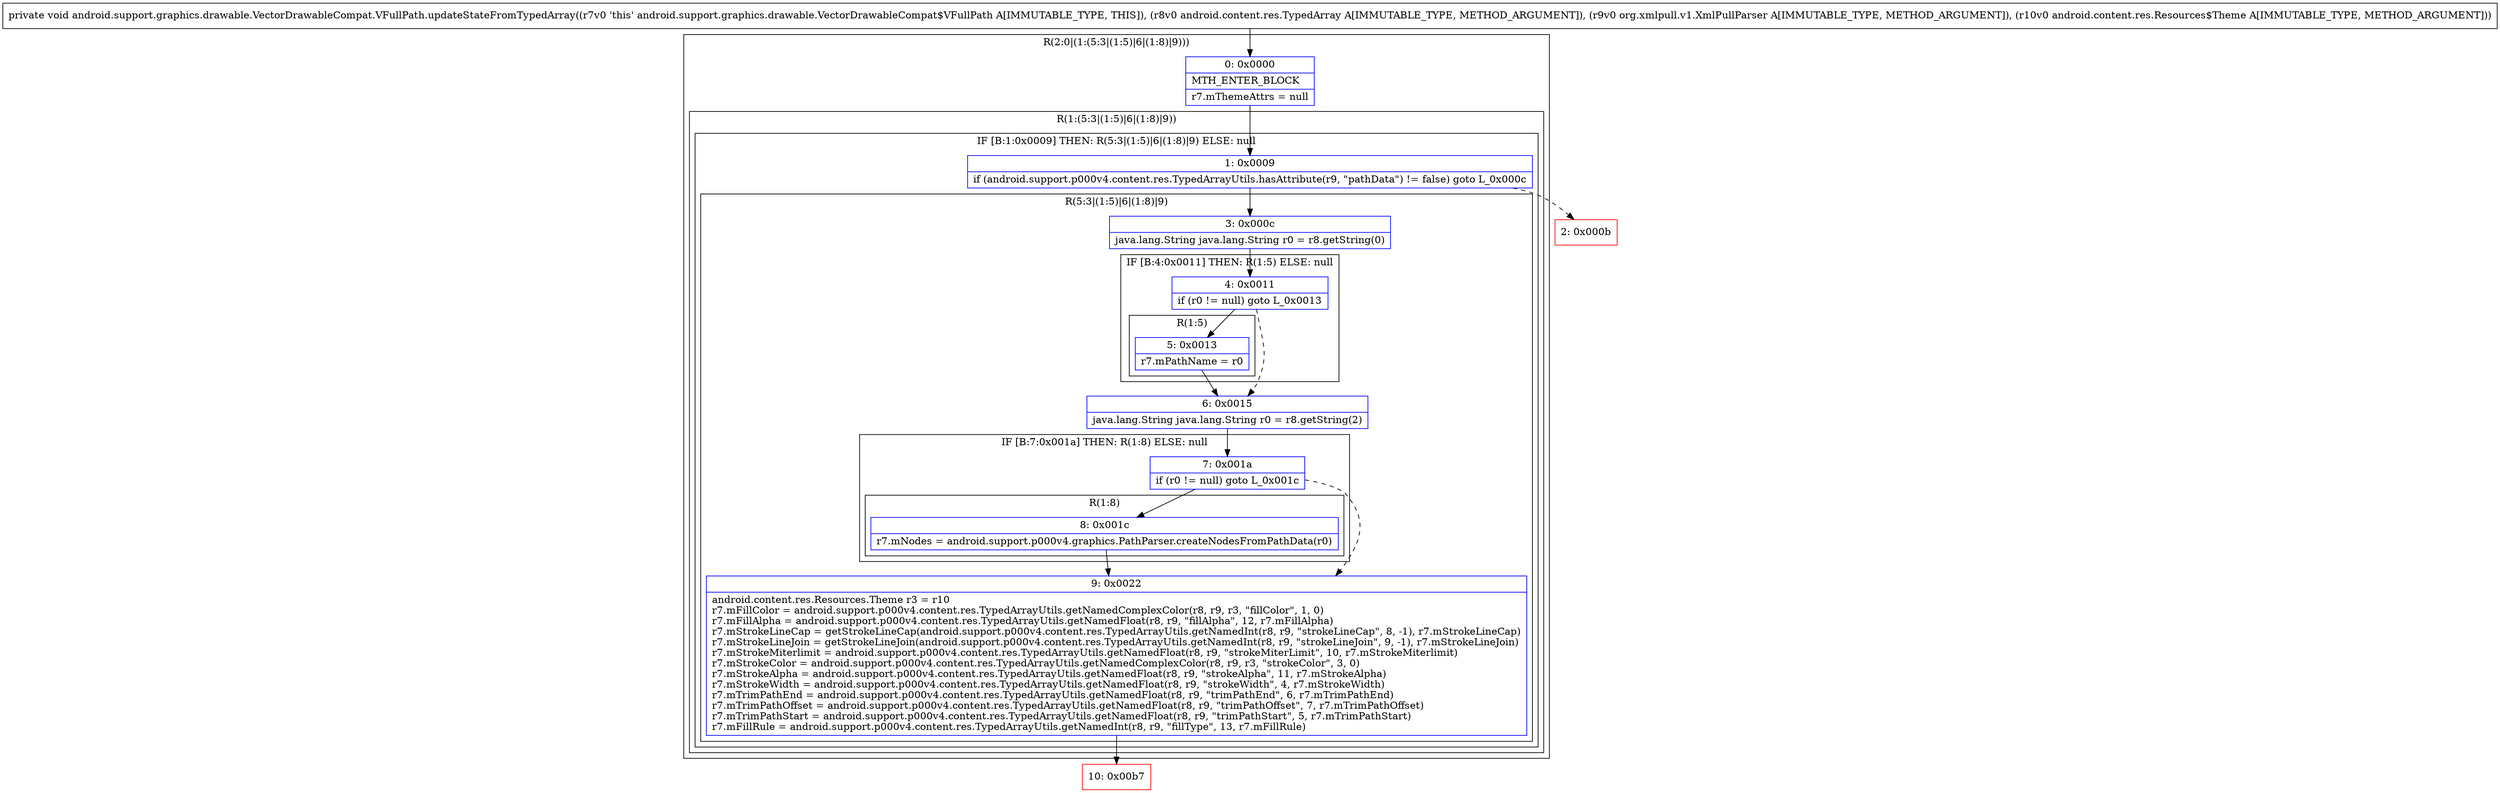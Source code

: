digraph "CFG forandroid.support.graphics.drawable.VectorDrawableCompat.VFullPath.updateStateFromTypedArray(Landroid\/content\/res\/TypedArray;Lorg\/xmlpull\/v1\/XmlPullParser;Landroid\/content\/res\/Resources$Theme;)V" {
subgraph cluster_Region_1108937923 {
label = "R(2:0|(1:(5:3|(1:5)|6|(1:8)|9)))";
node [shape=record,color=blue];
Node_0 [shape=record,label="{0\:\ 0x0000|MTH_ENTER_BLOCK\l|r7.mThemeAttrs = null\l}"];
subgraph cluster_Region_32648204 {
label = "R(1:(5:3|(1:5)|6|(1:8)|9))";
node [shape=record,color=blue];
subgraph cluster_IfRegion_2065130317 {
label = "IF [B:1:0x0009] THEN: R(5:3|(1:5)|6|(1:8)|9) ELSE: null";
node [shape=record,color=blue];
Node_1 [shape=record,label="{1\:\ 0x0009|if (android.support.p000v4.content.res.TypedArrayUtils.hasAttribute(r9, \"pathData\") != false) goto L_0x000c\l}"];
subgraph cluster_Region_1980837296 {
label = "R(5:3|(1:5)|6|(1:8)|9)";
node [shape=record,color=blue];
Node_3 [shape=record,label="{3\:\ 0x000c|java.lang.String java.lang.String r0 = r8.getString(0)\l}"];
subgraph cluster_IfRegion_1282027710 {
label = "IF [B:4:0x0011] THEN: R(1:5) ELSE: null";
node [shape=record,color=blue];
Node_4 [shape=record,label="{4\:\ 0x0011|if (r0 != null) goto L_0x0013\l}"];
subgraph cluster_Region_566729019 {
label = "R(1:5)";
node [shape=record,color=blue];
Node_5 [shape=record,label="{5\:\ 0x0013|r7.mPathName = r0\l}"];
}
}
Node_6 [shape=record,label="{6\:\ 0x0015|java.lang.String java.lang.String r0 = r8.getString(2)\l}"];
subgraph cluster_IfRegion_1577818807 {
label = "IF [B:7:0x001a] THEN: R(1:8) ELSE: null";
node [shape=record,color=blue];
Node_7 [shape=record,label="{7\:\ 0x001a|if (r0 != null) goto L_0x001c\l}"];
subgraph cluster_Region_554188907 {
label = "R(1:8)";
node [shape=record,color=blue];
Node_8 [shape=record,label="{8\:\ 0x001c|r7.mNodes = android.support.p000v4.graphics.PathParser.createNodesFromPathData(r0)\l}"];
}
}
Node_9 [shape=record,label="{9\:\ 0x0022|android.content.res.Resources.Theme r3 = r10\lr7.mFillColor = android.support.p000v4.content.res.TypedArrayUtils.getNamedComplexColor(r8, r9, r3, \"fillColor\", 1, 0)\lr7.mFillAlpha = android.support.p000v4.content.res.TypedArrayUtils.getNamedFloat(r8, r9, \"fillAlpha\", 12, r7.mFillAlpha)\lr7.mStrokeLineCap = getStrokeLineCap(android.support.p000v4.content.res.TypedArrayUtils.getNamedInt(r8, r9, \"strokeLineCap\", 8, \-1), r7.mStrokeLineCap)\lr7.mStrokeLineJoin = getStrokeLineJoin(android.support.p000v4.content.res.TypedArrayUtils.getNamedInt(r8, r9, \"strokeLineJoin\", 9, \-1), r7.mStrokeLineJoin)\lr7.mStrokeMiterlimit = android.support.p000v4.content.res.TypedArrayUtils.getNamedFloat(r8, r9, \"strokeMiterLimit\", 10, r7.mStrokeMiterlimit)\lr7.mStrokeColor = android.support.p000v4.content.res.TypedArrayUtils.getNamedComplexColor(r8, r9, r3, \"strokeColor\", 3, 0)\lr7.mStrokeAlpha = android.support.p000v4.content.res.TypedArrayUtils.getNamedFloat(r8, r9, \"strokeAlpha\", 11, r7.mStrokeAlpha)\lr7.mStrokeWidth = android.support.p000v4.content.res.TypedArrayUtils.getNamedFloat(r8, r9, \"strokeWidth\", 4, r7.mStrokeWidth)\lr7.mTrimPathEnd = android.support.p000v4.content.res.TypedArrayUtils.getNamedFloat(r8, r9, \"trimPathEnd\", 6, r7.mTrimPathEnd)\lr7.mTrimPathOffset = android.support.p000v4.content.res.TypedArrayUtils.getNamedFloat(r8, r9, \"trimPathOffset\", 7, r7.mTrimPathOffset)\lr7.mTrimPathStart = android.support.p000v4.content.res.TypedArrayUtils.getNamedFloat(r8, r9, \"trimPathStart\", 5, r7.mTrimPathStart)\lr7.mFillRule = android.support.p000v4.content.res.TypedArrayUtils.getNamedInt(r8, r9, \"fillType\", 13, r7.mFillRule)\l}"];
}
}
}
}
Node_2 [shape=record,color=red,label="{2\:\ 0x000b}"];
Node_10 [shape=record,color=red,label="{10\:\ 0x00b7}"];
MethodNode[shape=record,label="{private void android.support.graphics.drawable.VectorDrawableCompat.VFullPath.updateStateFromTypedArray((r7v0 'this' android.support.graphics.drawable.VectorDrawableCompat$VFullPath A[IMMUTABLE_TYPE, THIS]), (r8v0 android.content.res.TypedArray A[IMMUTABLE_TYPE, METHOD_ARGUMENT]), (r9v0 org.xmlpull.v1.XmlPullParser A[IMMUTABLE_TYPE, METHOD_ARGUMENT]), (r10v0 android.content.res.Resources$Theme A[IMMUTABLE_TYPE, METHOD_ARGUMENT])) }"];
MethodNode -> Node_0;
Node_0 -> Node_1;
Node_1 -> Node_2[style=dashed];
Node_1 -> Node_3;
Node_3 -> Node_4;
Node_4 -> Node_5;
Node_4 -> Node_6[style=dashed];
Node_5 -> Node_6;
Node_6 -> Node_7;
Node_7 -> Node_8;
Node_7 -> Node_9[style=dashed];
Node_8 -> Node_9;
Node_9 -> Node_10;
}


